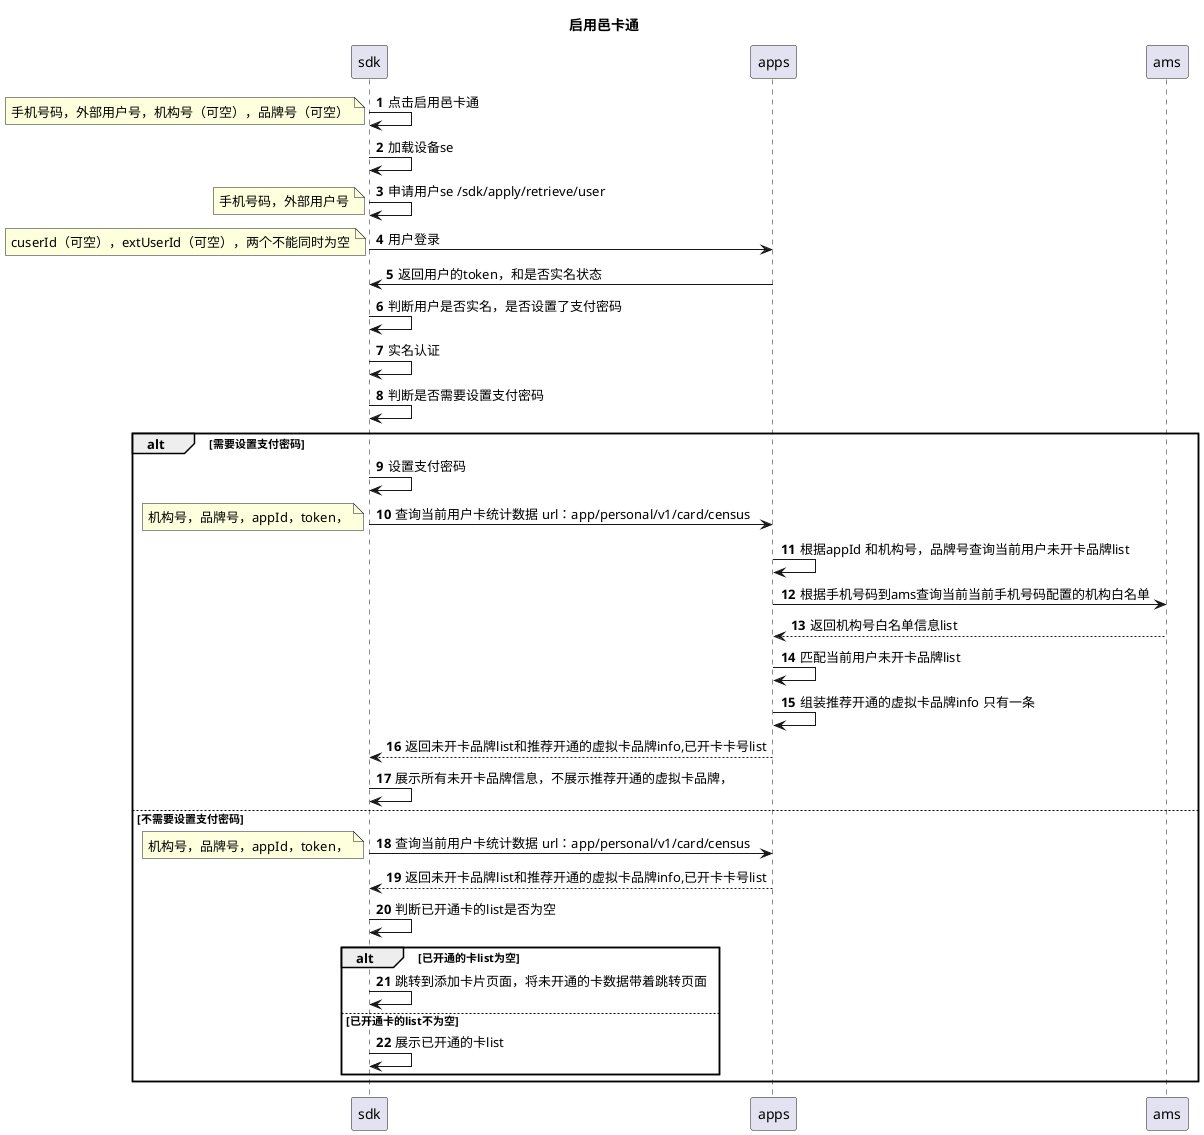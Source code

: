 @startuml
title:启用邑卡通
autonumber
sdk->sdk:点击启用邑卡通
note left:手机号码，外部用户号，机构号（可空），品牌号（可空）
sdk->sdk:加载设备se
sdk->sdk:申请用户se /sdk/apply/retrieve/user
note left:手机号码，外部用户号
sdk->apps:用户登录
note left:cuserId（可空），extUserId（可空），两个不能同时为空
apps->sdk:返回用户的token，和是否实名状态
sdk->sdk:判断用户是否实名，是否设置了支付密码
sdk->sdk:实名认证
sdk->sdk:判断是否需要设置支付密码
alt 需要设置支付密码
sdk->sdk:设置支付密码
sdk->apps:查询当前用户卡统计数据 url：app/personal/v1/card/census
note left:机构号，品牌号，appId，token，
apps->apps:根据appId 和机构号，品牌号查询当前用户未开卡品牌list
apps->ams:根据手机号码到ams查询当前当前手机号码配置的机构白名单
ams-->apps:返回机构号白名单信息list
apps->apps:匹配当前用户未开卡品牌list
apps->apps:组装推荐开通的虚拟卡品牌info 只有一条
apps-->sdk:返回未开卡品牌list和推荐开通的虚拟卡品牌info,已开卡卡号list
sdk->sdk:展示所有未开卡品牌信息，不展示推荐开通的虚拟卡品牌，
else 不需要设置支付密码
sdk->apps:查询当前用户卡统计数据 url：app/personal/v1/card/census
note left:机构号，品牌号，appId，token，
apps-->sdk:返回未开卡品牌list和推荐开通的虚拟卡品牌info,已开卡卡号list
sdk->sdk:判断已开通卡的list是否为空
alt 已开通的卡list为空
sdk->sdk:跳转到添加卡片页面，将未开通的卡数据带着跳转页面
else 已开通卡的list不为空
sdk->sdk:展示已开通的卡list
end
end


@enduml